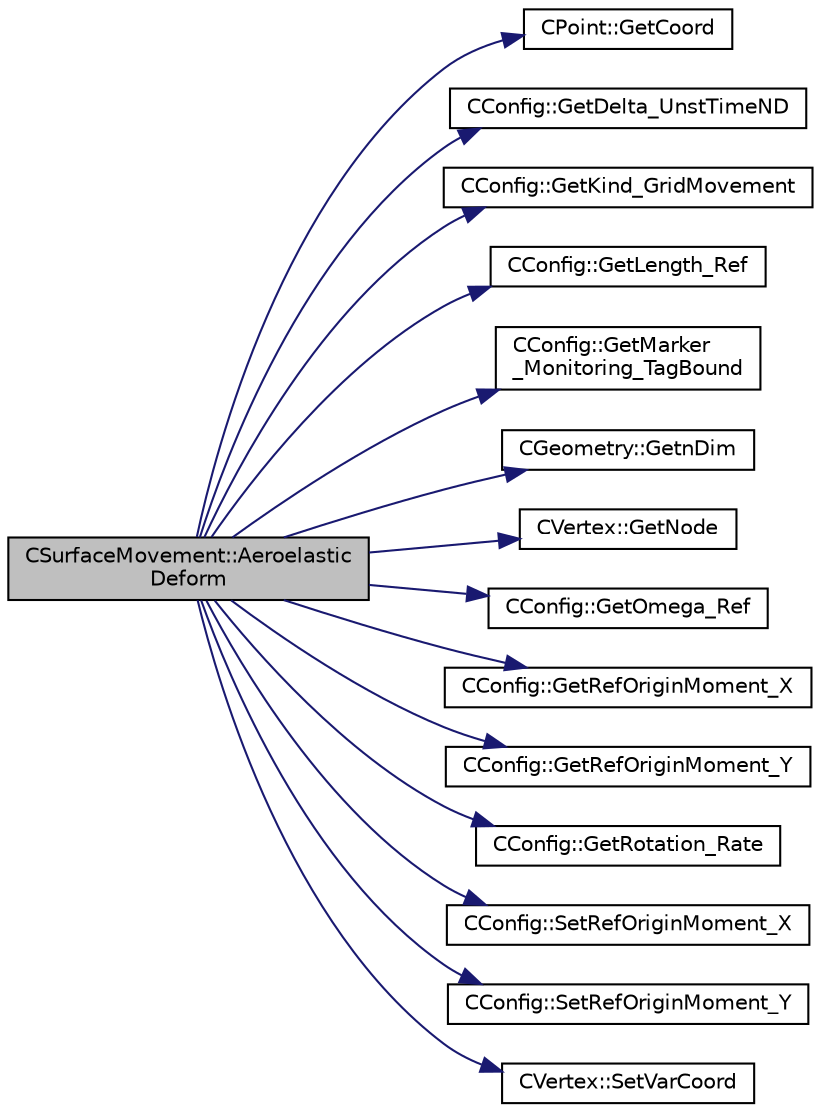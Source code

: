 digraph "CSurfaceMovement::AeroelasticDeform"
{
 // LATEX_PDF_SIZE
  edge [fontname="Helvetica",fontsize="10",labelfontname="Helvetica",labelfontsize="10"];
  node [fontname="Helvetica",fontsize="10",shape=record];
  rankdir="LR";
  Node1 [label="CSurfaceMovement::Aeroelastic\lDeform",height=0.2,width=0.4,color="black", fillcolor="grey75", style="filled", fontcolor="black",tooltip="Unsteady aeroelastic grid movement by deforming the mesh."];
  Node1 -> Node2 [color="midnightblue",fontsize="10",style="solid",fontname="Helvetica"];
  Node2 [label="CPoint::GetCoord",height=0.2,width=0.4,color="black", fillcolor="white", style="filled",URL="$classCPoint.html#ab16c29dd03911529cd73bf467c313179",tooltip="Get the coordinates dor the control volume."];
  Node1 -> Node3 [color="midnightblue",fontsize="10",style="solid",fontname="Helvetica"];
  Node3 [label="CConfig::GetDelta_UnstTimeND",height=0.2,width=0.4,color="black", fillcolor="white", style="filled",URL="$classCConfig.html#a0acfef8e480970316e9e672eacd59e9b",tooltip="If we are prforming an unsteady simulation, there is only one value of the time step for the complete..."];
  Node1 -> Node4 [color="midnightblue",fontsize="10",style="solid",fontname="Helvetica"];
  Node4 [label="CConfig::GetKind_GridMovement",height=0.2,width=0.4,color="black", fillcolor="white", style="filled",URL="$classCConfig.html#a050c7389c2d16a111890bb44dd7cbcea",tooltip="Get the type of dynamic mesh motion. Each zone gets a config file."];
  Node1 -> Node5 [color="midnightblue",fontsize="10",style="solid",fontname="Helvetica"];
  Node5 [label="CConfig::GetLength_Ref",height=0.2,width=0.4,color="black", fillcolor="white", style="filled",URL="$classCConfig.html#a4c1facfb47bc3aee60dc92a350f0a82d",tooltip="Get the value of the reference length for non-dimensionalization. This value should always be 1 inter..."];
  Node1 -> Node6 [color="midnightblue",fontsize="10",style="solid",fontname="Helvetica"];
  Node6 [label="CConfig::GetMarker\l_Monitoring_TagBound",height=0.2,width=0.4,color="black", fillcolor="white", style="filled",URL="$classCConfig.html#a4558fc163c393e628050e7a2273673f1",tooltip="Get the name of the surface defined in the geometry file."];
  Node1 -> Node7 [color="midnightblue",fontsize="10",style="solid",fontname="Helvetica"];
  Node7 [label="CGeometry::GetnDim",height=0.2,width=0.4,color="black", fillcolor="white", style="filled",URL="$classCGeometry.html#ace7f7fe876f629f5bd5f92d4805a1a4b",tooltip="Get number of coordinates."];
  Node1 -> Node8 [color="midnightblue",fontsize="10",style="solid",fontname="Helvetica"];
  Node8 [label="CVertex::GetNode",height=0.2,width=0.4,color="black", fillcolor="white", style="filled",URL="$classCVertex.html#ad568da06e7191358d3a09a1bee71cdb5",tooltip="Get the node of the vertex."];
  Node1 -> Node9 [color="midnightblue",fontsize="10",style="solid",fontname="Helvetica"];
  Node9 [label="CConfig::GetOmega_Ref",height=0.2,width=0.4,color="black", fillcolor="white", style="filled",URL="$classCConfig.html#ab3ab2f06b6d038aea73beed05cd13448",tooltip="Get the value of the reference angular velocity for non-dimensionalization."];
  Node1 -> Node10 [color="midnightblue",fontsize="10",style="solid",fontname="Helvetica"];
  Node10 [label="CConfig::GetRefOriginMoment_X",height=0.2,width=0.4,color="black", fillcolor="white", style="filled",URL="$classCConfig.html#ae2bc0ddfc474009ae0442d0cdf715e82",tooltip="Get reference origin x-coordinate for moment computation."];
  Node1 -> Node11 [color="midnightblue",fontsize="10",style="solid",fontname="Helvetica"];
  Node11 [label="CConfig::GetRefOriginMoment_Y",height=0.2,width=0.4,color="black", fillcolor="white", style="filled",URL="$classCConfig.html#afedf678c54b1fd2a8ca8fb4a2c15f6ef",tooltip="Get reference origin y-coordinate for moment computation."];
  Node1 -> Node12 [color="midnightblue",fontsize="10",style="solid",fontname="Helvetica"];
  Node12 [label="CConfig::GetRotation_Rate",height=0.2,width=0.4,color="black", fillcolor="white", style="filled",URL="$classCConfig.html#a3f9890ff8ca2b98646e4ebf3de8c9c13",tooltip="Get the rotation rate of the mesh."];
  Node1 -> Node13 [color="midnightblue",fontsize="10",style="solid",fontname="Helvetica"];
  Node13 [label="CConfig::SetRefOriginMoment_X",height=0.2,width=0.4,color="black", fillcolor="white", style="filled",URL="$classCConfig.html#a6ca8f557014e78ee9086efefa37513f1",tooltip="Set reference origin x-coordinate for moment computation."];
  Node1 -> Node14 [color="midnightblue",fontsize="10",style="solid",fontname="Helvetica"];
  Node14 [label="CConfig::SetRefOriginMoment_Y",height=0.2,width=0.4,color="black", fillcolor="white", style="filled",URL="$classCConfig.html#a6adc72e34adb72c23b38cd1cf557ea19",tooltip="Set reference origin y-coordinate for moment computation."];
  Node1 -> Node15 [color="midnightblue",fontsize="10",style="solid",fontname="Helvetica"];
  Node15 [label="CVertex::SetVarCoord",height=0.2,width=0.4,color="black", fillcolor="white", style="filled",URL="$classCVertex.html#ab705d7477e40e6291d9633dcf8fa5ef3",tooltip="Set the value of the coordinate variation due to a surface modification."];
}
